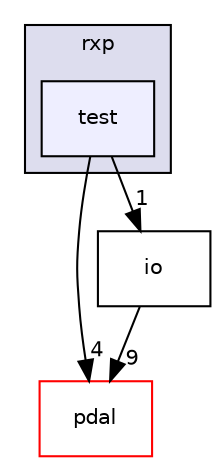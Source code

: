 digraph "pdal/plugins/rxp/test" {
  compound=true
  node [ fontsize="10", fontname="Helvetica"];
  edge [ labelfontsize="10", labelfontname="Helvetica"];
  subgraph clusterdir_c5318c9cc965c1ec17469c37ca6aa1e7 {
    graph [ bgcolor="#ddddee", pencolor="black", label="rxp" fontname="Helvetica", fontsize="10", URL="dir_c5318c9cc965c1ec17469c37ca6aa1e7.html"]
  dir_752ae35228f2d8f8c2bc3bb3c4aa08fc [shape=box, label="test", style="filled", fillcolor="#eeeeff", pencolor="black", URL="dir_752ae35228f2d8f8c2bc3bb3c4aa08fc.html"];
  }
  dir_37e2adedb6e706efcbfadb5213756005 [shape=box label="pdal" fillcolor="white" style="filled" color="red" URL="dir_37e2adedb6e706efcbfadb5213756005.html"];
  dir_5146e3b267c067c658a5d4d1e92ad7f5 [shape=box label="io" URL="dir_5146e3b267c067c658a5d4d1e92ad7f5.html"];
  dir_5146e3b267c067c658a5d4d1e92ad7f5->dir_37e2adedb6e706efcbfadb5213756005 [headlabel="9", labeldistance=1.5 headhref="dir_000102_000050.html"];
  dir_752ae35228f2d8f8c2bc3bb3c4aa08fc->dir_37e2adedb6e706efcbfadb5213756005 [headlabel="4", labeldistance=1.5 headhref="dir_000103_000050.html"];
  dir_752ae35228f2d8f8c2bc3bb3c4aa08fc->dir_5146e3b267c067c658a5d4d1e92ad7f5 [headlabel="1", labeldistance=1.5 headhref="dir_000103_000102.html"];
}
